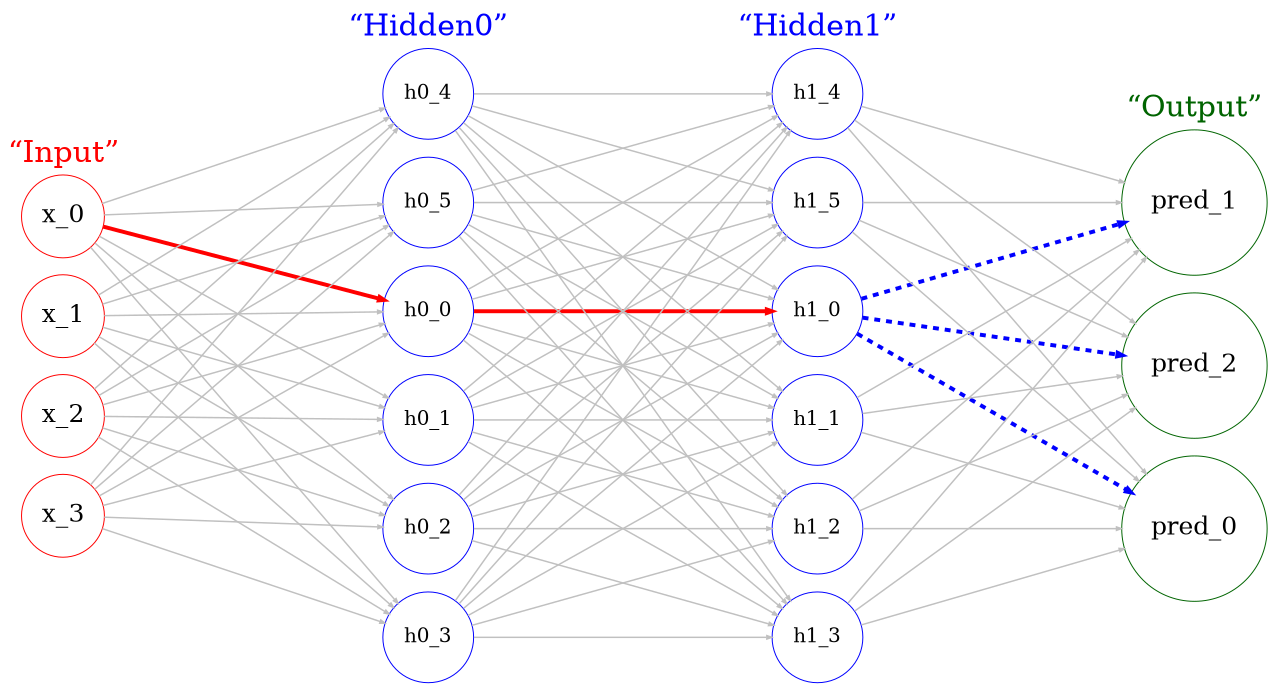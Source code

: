 digraph iris_nn {
  size="8.5:4"
  graph [ ranksep=3; rankdir=LR; splines=false ];
  graph [ dpi=100; pad=0; margin=0; fontsize=30 ];
  node [ label=“”; shape=circle; penwidth=1. ];
  edge [ arrowsize=0.5; penwidth=1.5; color="grey"];
  subgraph cluster_i {
    margin=0;
    label=“Input”;
    fontcolor=red;
    penwidth=0;
    node [ color=red ];
    x_0[fontsize=25; label="x_0"];
    x_1[fontsize=25; label="x_1"];
    x_2[fontsize=25; label="x_2"];
    x_3[fontsize=25; label="x_3"];
  }
  subgraph cluster_h0 {
    margin=0;
    label=“Hidden0”;
    fontcolor=blue;
    penwidth=0;
    node [ color=blue ];
    h0_0[fontsize=20; label="h0_0"];
    h0_1[fontsize=20; label="h0_1"];
    h0_2[fontsize=20; label="h0_2"];
    h0_3[fontsize=20; label="h0_3"];
    h0_4[fontsize=20; label="h0_4"];
    h0_5[fontsize=20; label="h0_5"];
  }
  subgraph cluster_h1 {
    margin=0;
    label=“Hidden1”;
    fontcolor=blue;
    penwidth=0;
    node [ color=blue ];
    h1_0[fontsize=20; label="h1_0"];
    h1_1[fontsize=20; label="h1_1"];
    h1_2[fontsize=20; label="h1_2"];
    h1_3[fontsize=20; label="h1_3"];
    h1_4[fontsize=20; label="h1_4"];
    h1_5[fontsize=20; label="h1_5"];
  }
  subgraph cluster_o {
    margin=0;
    label=“Output”;
    fontcolor=darkgreen;
    penwidth=0;
    node [ color=darkgreen ];
    pred_0[fontsize=25; label="pred_0"];
    pred_1[fontsize=25; label="pred_1"];
    pred_2[fontsize=25; label="pred_2"];   
  }
  {x_1;x_2;x_3} -> {h0_0;h0_1;h0_2;h0_3;h0_4;h0_5};
  {x_0} -> {h0_1;h0_2;h0_3;h0_4;h0_5};
  {x_0} -> {h0_0} [color="red", penwidth=4];
  {h0_1;h0_2;h0_3;h0_4;h0_5} -> {h1_0;h1_1;h1_2;h1_3;h1_4;h1_5};
  {h0_0} -> {h1_1;h1_2;h1_3;h1_4;h1_5};
  {h0_0} -> {h1_0} [color="red", penwidth=4];
  {h1_1;h1_2;h1_3;h1_4;h1_5} -> {pred_0;pred_1;pred_2};
  {h1_0} -> {pred_0;pred_1;pred_2} [color="blue", style="dashed", penwidth=4];
}
